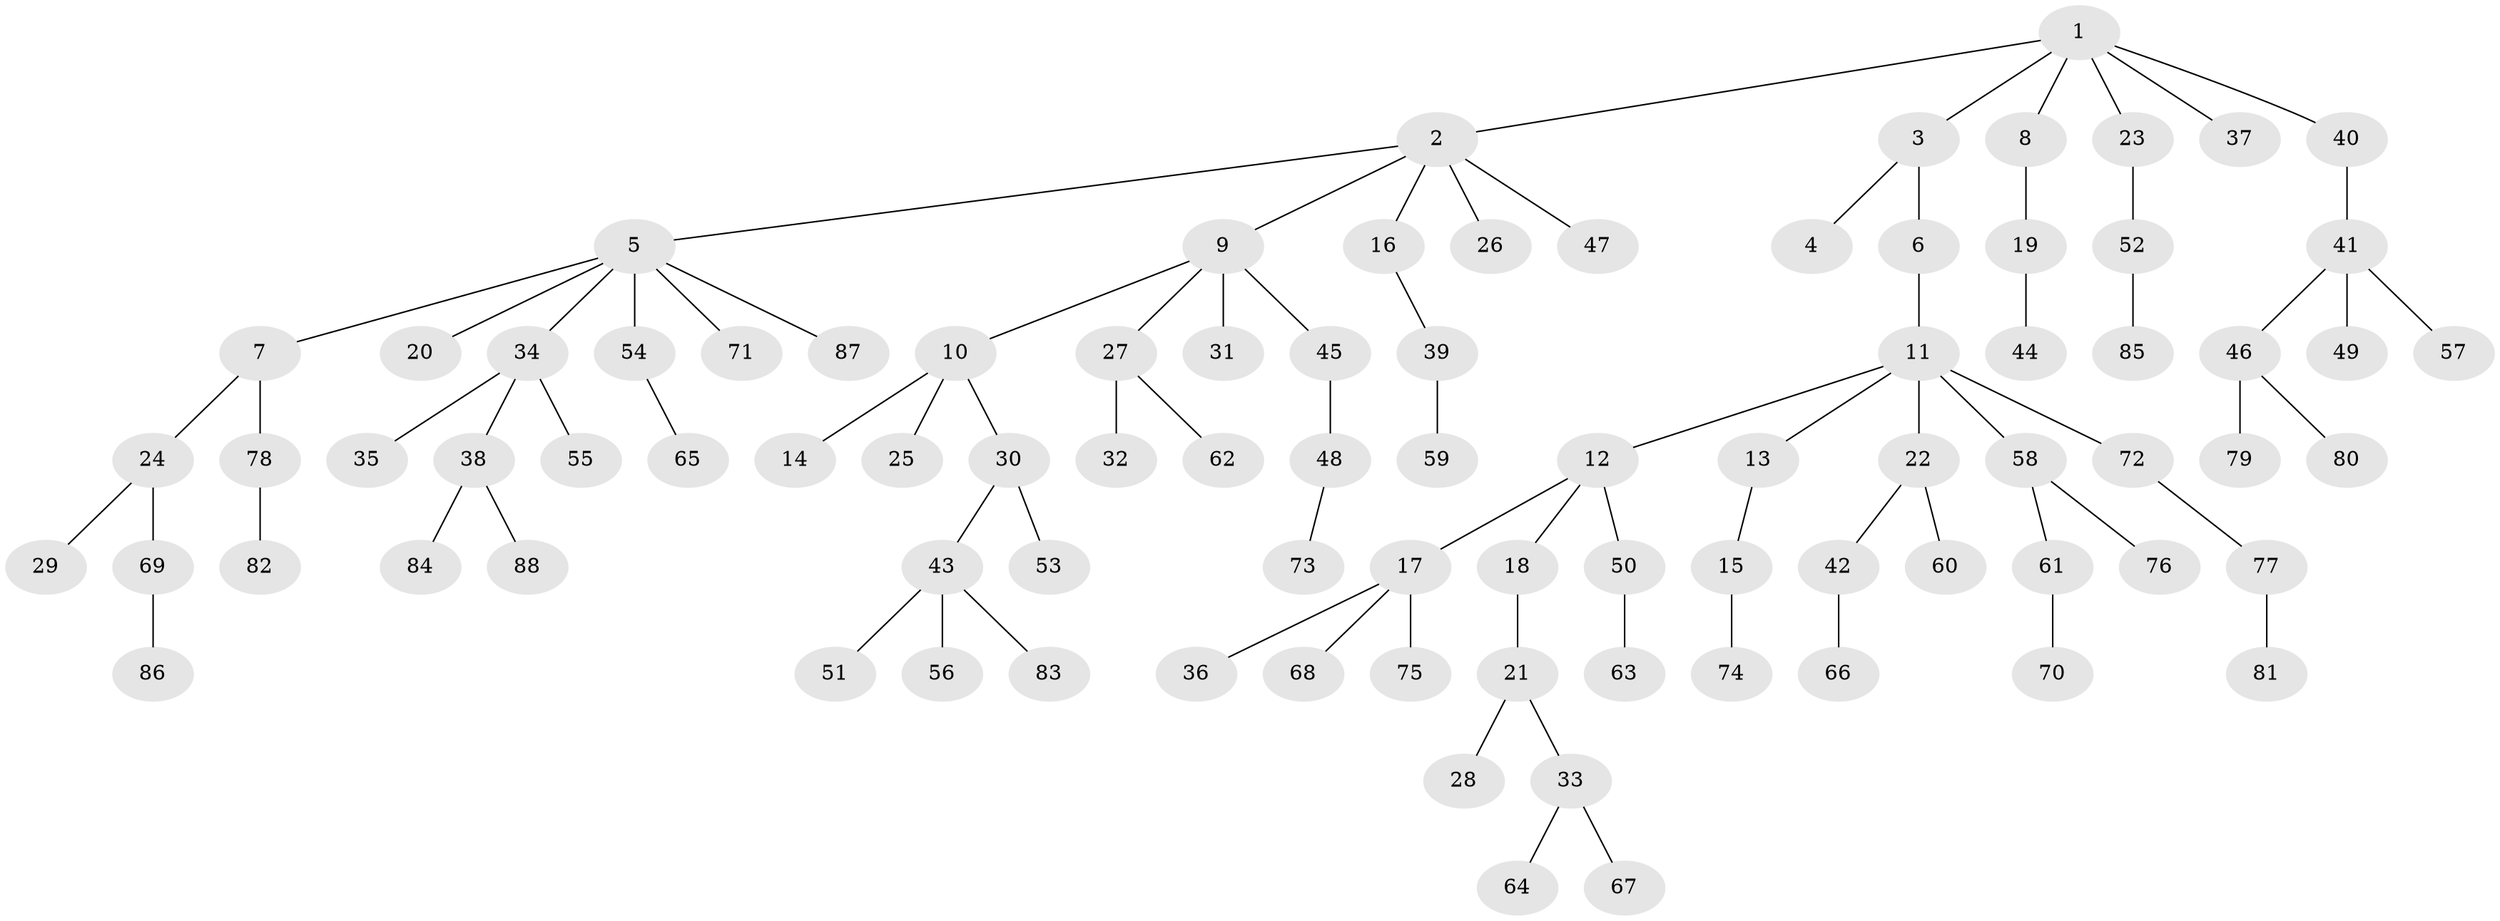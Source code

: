 // coarse degree distribution, {10: 0.01639344262295082, 2: 0.21311475409836064, 7: 0.01639344262295082, 3: 0.08196721311475409, 5: 0.01639344262295082, 4: 0.06557377049180328, 6: 0.01639344262295082, 1: 0.5737704918032787}
// Generated by graph-tools (version 1.1) at 2025/19/03/04/25 18:19:08]
// undirected, 88 vertices, 87 edges
graph export_dot {
graph [start="1"]
  node [color=gray90,style=filled];
  1;
  2;
  3;
  4;
  5;
  6;
  7;
  8;
  9;
  10;
  11;
  12;
  13;
  14;
  15;
  16;
  17;
  18;
  19;
  20;
  21;
  22;
  23;
  24;
  25;
  26;
  27;
  28;
  29;
  30;
  31;
  32;
  33;
  34;
  35;
  36;
  37;
  38;
  39;
  40;
  41;
  42;
  43;
  44;
  45;
  46;
  47;
  48;
  49;
  50;
  51;
  52;
  53;
  54;
  55;
  56;
  57;
  58;
  59;
  60;
  61;
  62;
  63;
  64;
  65;
  66;
  67;
  68;
  69;
  70;
  71;
  72;
  73;
  74;
  75;
  76;
  77;
  78;
  79;
  80;
  81;
  82;
  83;
  84;
  85;
  86;
  87;
  88;
  1 -- 2;
  1 -- 3;
  1 -- 8;
  1 -- 23;
  1 -- 37;
  1 -- 40;
  2 -- 5;
  2 -- 9;
  2 -- 16;
  2 -- 26;
  2 -- 47;
  3 -- 4;
  3 -- 6;
  5 -- 7;
  5 -- 20;
  5 -- 34;
  5 -- 54;
  5 -- 71;
  5 -- 87;
  6 -- 11;
  7 -- 24;
  7 -- 78;
  8 -- 19;
  9 -- 10;
  9 -- 27;
  9 -- 31;
  9 -- 45;
  10 -- 14;
  10 -- 25;
  10 -- 30;
  11 -- 12;
  11 -- 13;
  11 -- 22;
  11 -- 58;
  11 -- 72;
  12 -- 17;
  12 -- 18;
  12 -- 50;
  13 -- 15;
  15 -- 74;
  16 -- 39;
  17 -- 36;
  17 -- 68;
  17 -- 75;
  18 -- 21;
  19 -- 44;
  21 -- 28;
  21 -- 33;
  22 -- 42;
  22 -- 60;
  23 -- 52;
  24 -- 29;
  24 -- 69;
  27 -- 32;
  27 -- 62;
  30 -- 43;
  30 -- 53;
  33 -- 64;
  33 -- 67;
  34 -- 35;
  34 -- 38;
  34 -- 55;
  38 -- 84;
  38 -- 88;
  39 -- 59;
  40 -- 41;
  41 -- 46;
  41 -- 49;
  41 -- 57;
  42 -- 66;
  43 -- 51;
  43 -- 56;
  43 -- 83;
  45 -- 48;
  46 -- 79;
  46 -- 80;
  48 -- 73;
  50 -- 63;
  52 -- 85;
  54 -- 65;
  58 -- 61;
  58 -- 76;
  61 -- 70;
  69 -- 86;
  72 -- 77;
  77 -- 81;
  78 -- 82;
}
